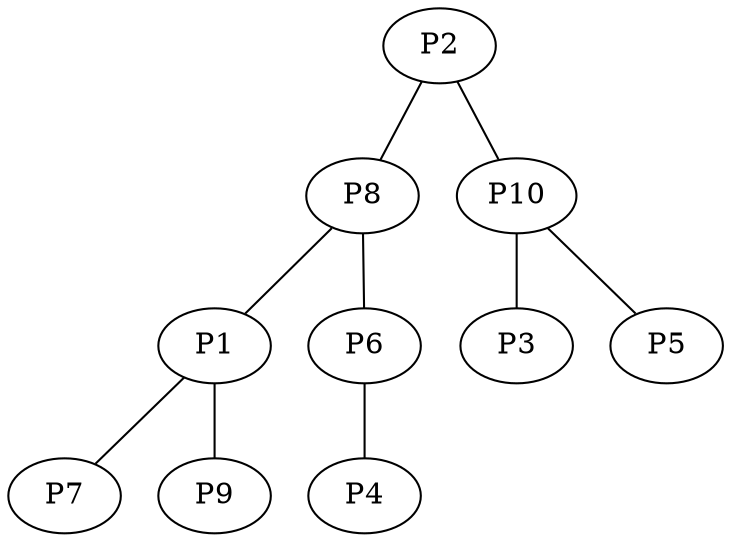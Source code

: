 graph {
	P2 -- P8
	P2 -- P10
	P8 -- P1
	P8 -- P6
	P10 -- P3
	P10 -- P5
	P1 -- P7
	P1 -- P9
	P6 -- P4
}
